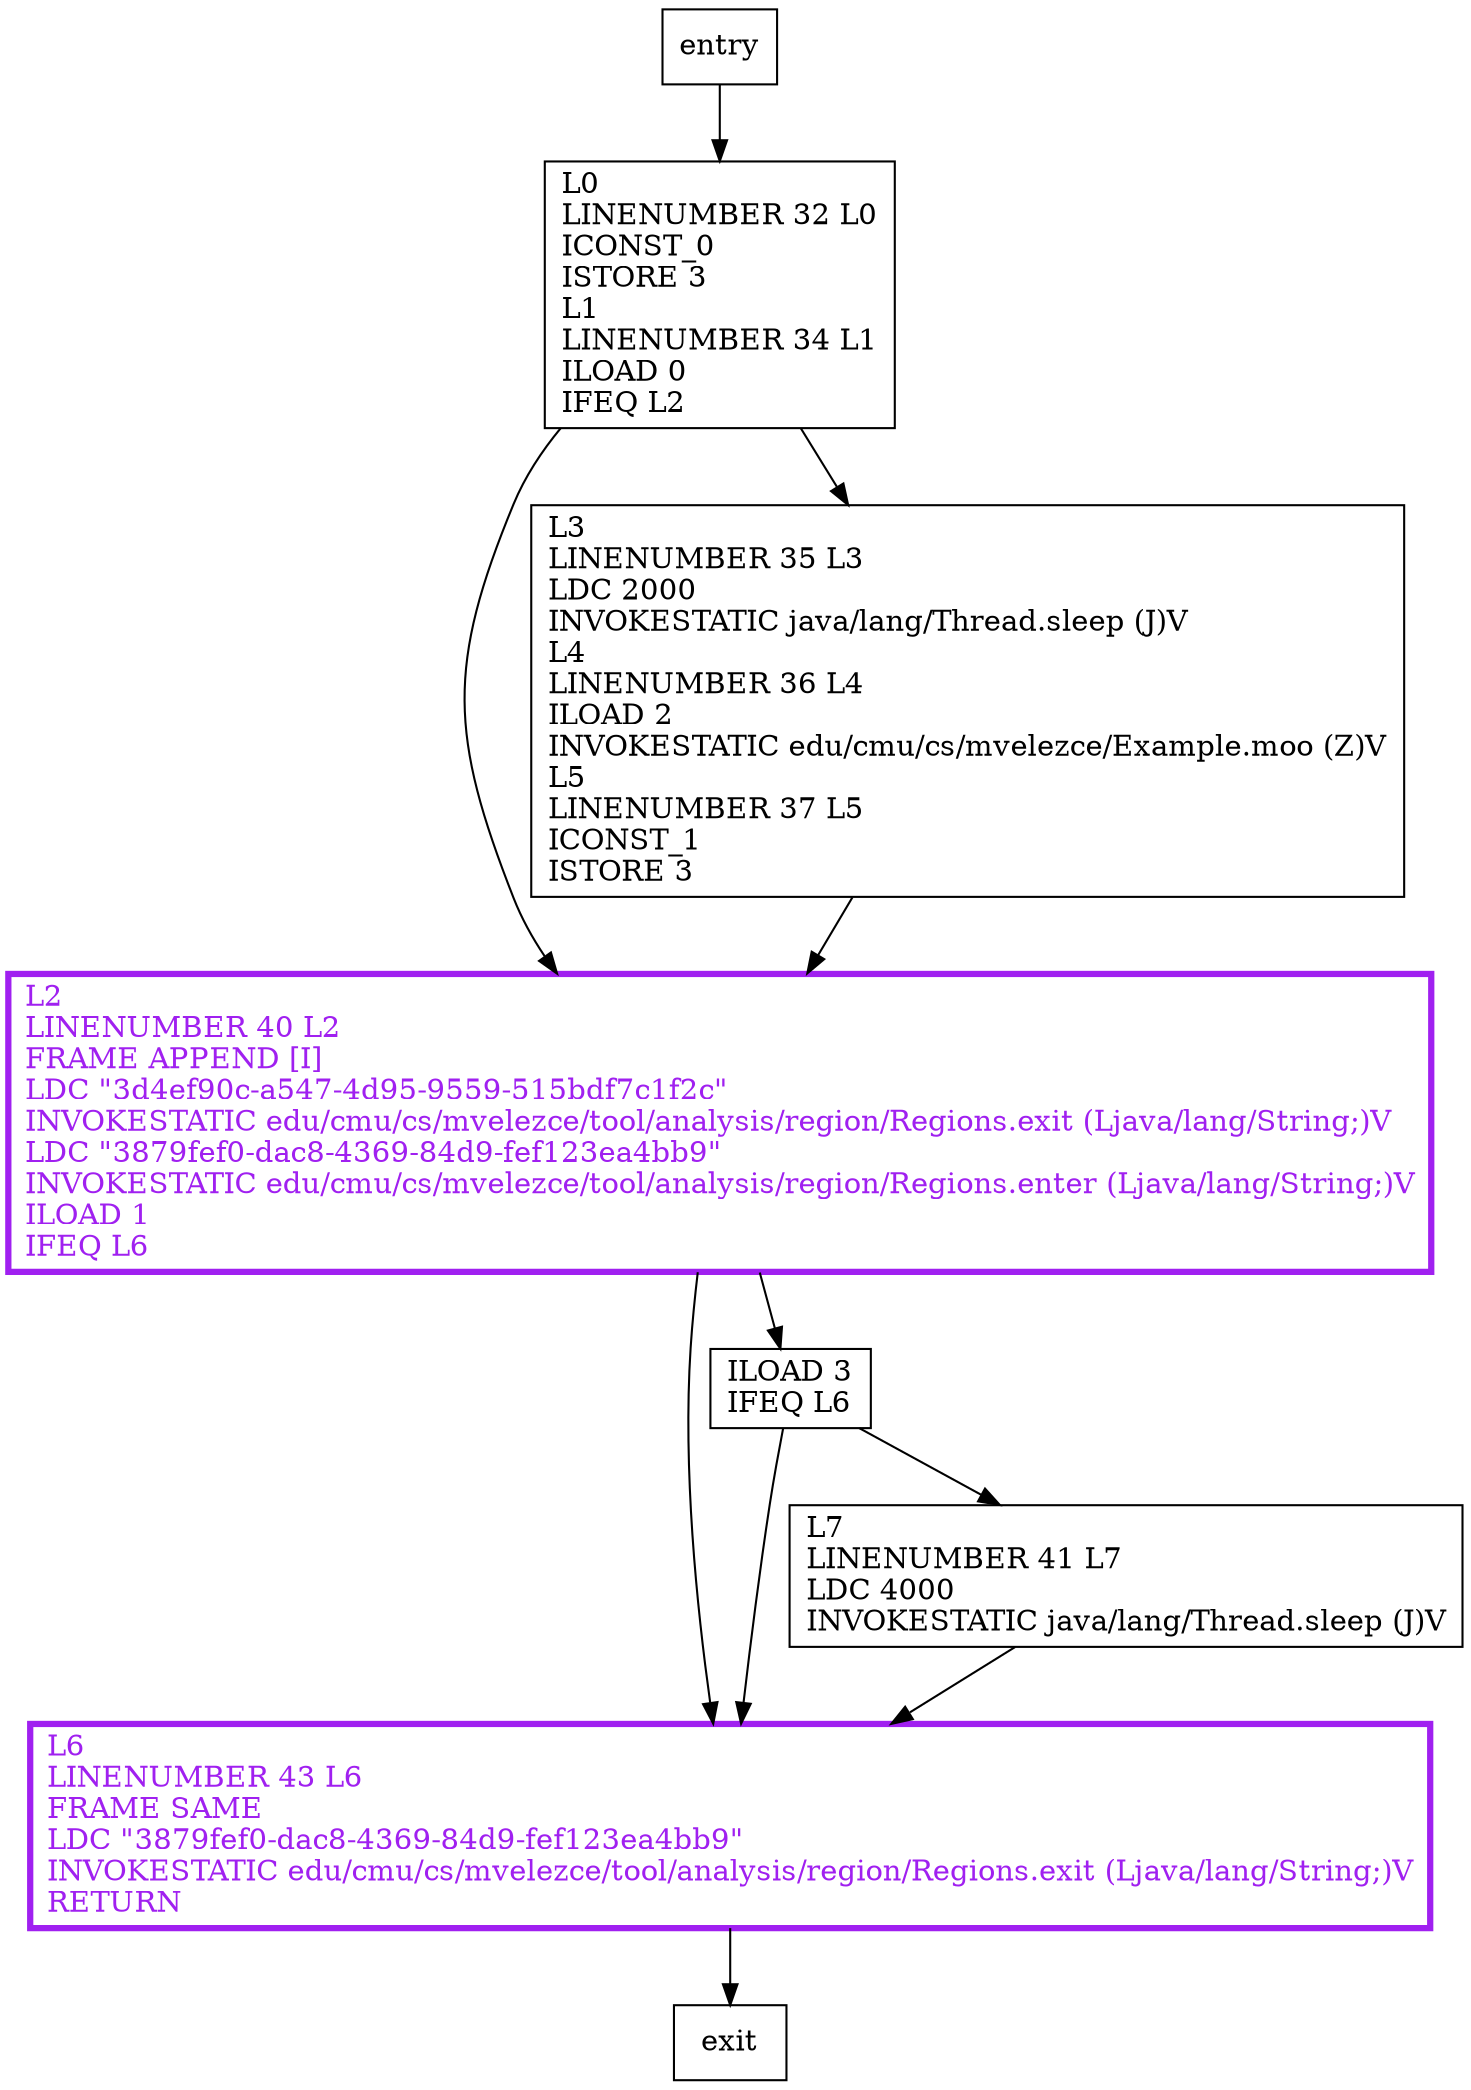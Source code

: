 digraph foo {
node [shape=record];
925308434 [label="L0\lLINENUMBER 32 L0\lICONST_0\lISTORE 3\lL1\lLINENUMBER 34 L1\lILOAD 0\lIFEQ L2\l"];
249034932 [label="L2\lLINENUMBER 40 L2\lFRAME APPEND [I]\lLDC \"3d4ef90c-a547-4d95-9559-515bdf7c1f2c\"\lINVOKESTATIC edu/cmu/cs/mvelezce/tool/analysis/region/Regions.exit (Ljava/lang/String;)V\lLDC \"3879fef0-dac8-4369-84d9-fef123ea4bb9\"\lINVOKESTATIC edu/cmu/cs/mvelezce/tool/analysis/region/Regions.enter (Ljava/lang/String;)V\lILOAD 1\lIFEQ L6\l"];
1278254413 [label="L3\lLINENUMBER 35 L3\lLDC 2000\lINVOKESTATIC java/lang/Thread.sleep (J)V\lL4\lLINENUMBER 36 L4\lILOAD 2\lINVOKESTATIC edu/cmu/cs/mvelezce/Example.moo (Z)V\lL5\lLINENUMBER 37 L5\lICONST_1\lISTORE 3\l"];
940584193 [label="L6\lLINENUMBER 43 L6\lFRAME SAME\lLDC \"3879fef0-dac8-4369-84d9-fef123ea4bb9\"\lINVOKESTATIC edu/cmu/cs/mvelezce/tool/analysis/region/Regions.exit (Ljava/lang/String;)V\lRETURN\l"];
931675031 [label="ILOAD 3\lIFEQ L6\l"];
111900554 [label="L7\lLINENUMBER 41 L7\lLDC 4000\lINVOKESTATIC java/lang/Thread.sleep (J)V\l"];
entry;
exit;
entry -> 925308434;
925308434 -> 249034932;
925308434 -> 1278254413;
249034932 -> 940584193;
249034932 -> 931675031;
1278254413 -> 249034932;
940584193 -> exit;
931675031 -> 940584193;
931675031 -> 111900554;
111900554 -> 940584193;
249034932[fontcolor="purple", penwidth=3, color="purple"];
940584193[fontcolor="purple", penwidth=3, color="purple"];
}
